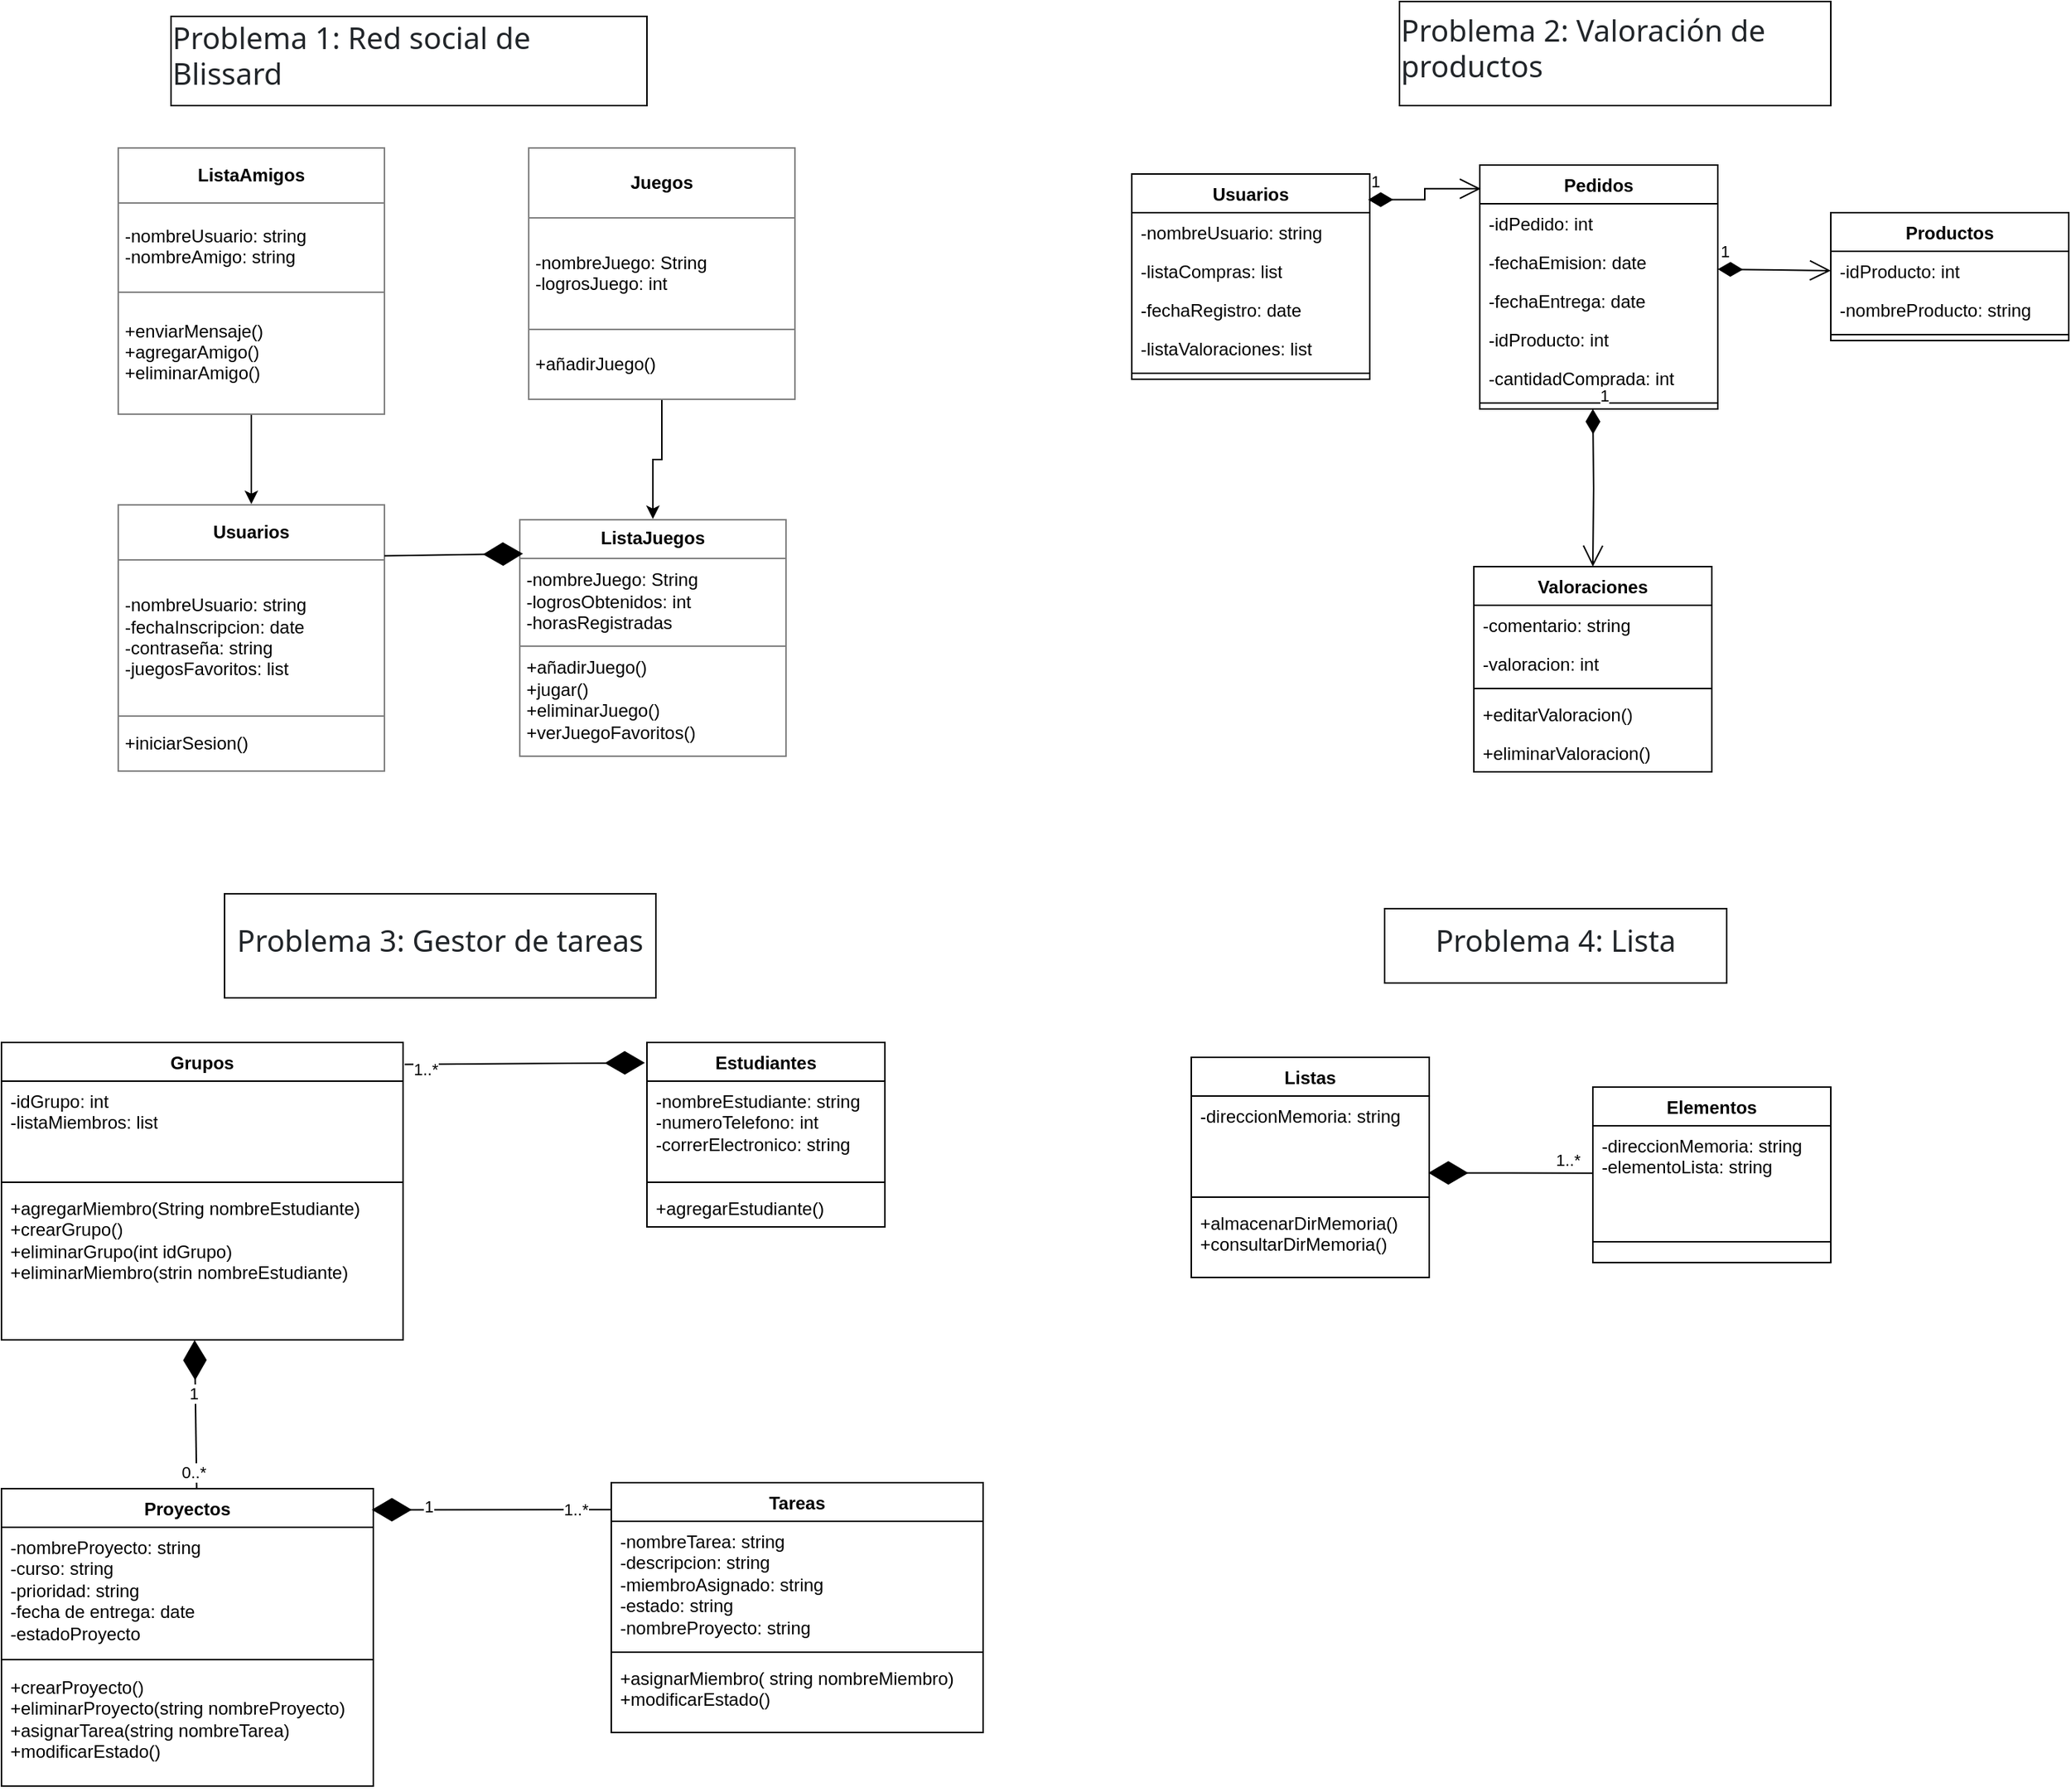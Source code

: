 <mxfile version="28.1.0">
  <diagram name="Página-1" id="cwqBbZXwODbAIImiOwo6">
    <mxGraphModel dx="3258" dy="1533" grid="1" gridSize="10" guides="1" tooltips="1" connect="1" arrows="1" fold="1" page="1" pageScale="1" pageWidth="827" pageHeight="1169" math="0" shadow="0">
      <root>
        <mxCell id="0" />
        <mxCell id="1" parent="0" />
        <mxCell id="IPTkql8gO6ZYLA25Yjjt-1" value="&lt;table border=&quot;1&quot; width=&quot;100%&quot; height=&quot;100%&quot; cellpadding=&quot;4&quot; style=&quot;width:100%;height:100%;border-collapse:collapse;&quot;&gt;&lt;tbody&gt;&lt;tr&gt;&lt;th align=&quot;center&quot;&gt;&lt;b&gt;Usuarios&lt;/b&gt;&lt;/th&gt;&lt;/tr&gt;&lt;tr&gt;&lt;td&gt;-nombreUsuario: string&lt;br&gt;-fechaInscripcion: date&lt;br&gt;-contraseña: string&lt;br&gt;-juegosFavoritos: list&lt;/td&gt;&lt;/tr&gt;&lt;tr&gt;&lt;td&gt;+iniciarSesion()&lt;/td&gt;&lt;/tr&gt;&lt;/tbody&gt;&lt;/table&gt;" style="text;html=1;whiteSpace=wrap;strokeColor=none;fillColor=none;overflow=fill;" parent="1" vertex="1">
          <mxGeometry x="238" y="938" width="180" height="180" as="geometry" />
        </mxCell>
        <mxCell id="No0UDYAsq_SFnuPjkSmY-7" value="Listas" style="swimlane;fontStyle=1;align=center;verticalAlign=top;childLayout=stackLayout;horizontal=1;startSize=26;horizontalStack=0;resizeParent=1;resizeParentMax=0;resizeLast=0;collapsible=1;marginBottom=0;whiteSpace=wrap;html=1;" vertex="1" parent="1">
          <mxGeometry x="960" y="1310" width="160" height="148" as="geometry">
            <mxRectangle x="270" y="710" width="100" height="30" as="alternateBounds" />
          </mxGeometry>
        </mxCell>
        <mxCell id="No0UDYAsq_SFnuPjkSmY-8" value="-direccionMemoria: string&lt;div&gt;&lt;br&gt;&lt;/div&gt;&lt;div&gt;&lt;br&gt;&lt;/div&gt;&lt;div&gt;&lt;br&gt;&lt;/div&gt;" style="text;strokeColor=none;fillColor=none;align=left;verticalAlign=top;spacingLeft=4;spacingRight=4;overflow=hidden;rotatable=0;points=[[0,0.5],[1,0.5]];portConstraint=eastwest;whiteSpace=wrap;html=1;" vertex="1" parent="No0UDYAsq_SFnuPjkSmY-7">
          <mxGeometry y="26" width="160" height="64" as="geometry" />
        </mxCell>
        <mxCell id="No0UDYAsq_SFnuPjkSmY-9" value="" style="line;strokeWidth=1;fillColor=none;align=left;verticalAlign=middle;spacingTop=-1;spacingLeft=3;spacingRight=3;rotatable=0;labelPosition=right;points=[];portConstraint=eastwest;strokeColor=inherit;" vertex="1" parent="No0UDYAsq_SFnuPjkSmY-7">
          <mxGeometry y="90" width="160" height="8" as="geometry" />
        </mxCell>
        <mxCell id="No0UDYAsq_SFnuPjkSmY-10" value="+almacenarDirMemoria()&lt;div&gt;+consultarDirMemoria()&lt;/div&gt;&lt;div&gt;&lt;br&gt;&lt;/div&gt;" style="text;strokeColor=none;fillColor=none;align=left;verticalAlign=top;spacingLeft=4;spacingRight=4;overflow=hidden;rotatable=0;points=[[0,0.5],[1,0.5]];portConstraint=eastwest;whiteSpace=wrap;html=1;" vertex="1" parent="No0UDYAsq_SFnuPjkSmY-7">
          <mxGeometry y="98" width="160" height="50" as="geometry" />
        </mxCell>
        <mxCell id="No0UDYAsq_SFnuPjkSmY-11" value="Elementos" style="swimlane;fontStyle=1;align=center;verticalAlign=top;childLayout=stackLayout;horizontal=1;startSize=26;horizontalStack=0;resizeParent=1;resizeParentMax=0;resizeLast=0;collapsible=1;marginBottom=0;whiteSpace=wrap;html=1;" vertex="1" parent="1">
          <mxGeometry x="1230" y="1330" width="160" height="118" as="geometry">
            <mxRectangle x="270" y="710" width="100" height="30" as="alternateBounds" />
          </mxGeometry>
        </mxCell>
        <mxCell id="No0UDYAsq_SFnuPjkSmY-12" value="-direccionMemoria: string&lt;div&gt;-elementoLista: string&lt;/div&gt;&lt;div&gt;&lt;br&gt;&lt;/div&gt;&lt;div&gt;&lt;br&gt;&lt;/div&gt;" style="text;strokeColor=none;fillColor=none;align=left;verticalAlign=top;spacingLeft=4;spacingRight=4;overflow=hidden;rotatable=0;points=[[0,0.5],[1,0.5]];portConstraint=eastwest;whiteSpace=wrap;html=1;" vertex="1" parent="No0UDYAsq_SFnuPjkSmY-11">
          <mxGeometry y="26" width="160" height="64" as="geometry" />
        </mxCell>
        <mxCell id="No0UDYAsq_SFnuPjkSmY-13" value="" style="line;strokeWidth=1;fillColor=none;align=left;verticalAlign=middle;spacingTop=-1;spacingLeft=3;spacingRight=3;rotatable=0;labelPosition=right;points=[];portConstraint=eastwest;strokeColor=inherit;" vertex="1" parent="No0UDYAsq_SFnuPjkSmY-11">
          <mxGeometry y="90" width="160" height="28" as="geometry" />
        </mxCell>
        <mxCell id="No0UDYAsq_SFnuPjkSmY-15" value="Usuarios" style="swimlane;fontStyle=1;align=center;verticalAlign=top;childLayout=stackLayout;horizontal=1;startSize=26;horizontalStack=0;resizeParent=1;resizeParentMax=0;resizeLast=0;collapsible=1;marginBottom=0;whiteSpace=wrap;html=1;" vertex="1" parent="1">
          <mxGeometry x="920" y="716" width="160" height="138" as="geometry" />
        </mxCell>
        <mxCell id="No0UDYAsq_SFnuPjkSmY-16" value="-nombreUsuario: string" style="text;strokeColor=none;fillColor=none;align=left;verticalAlign=top;spacingLeft=4;spacingRight=4;overflow=hidden;rotatable=0;points=[[0,0.5],[1,0.5]];portConstraint=eastwest;whiteSpace=wrap;html=1;" vertex="1" parent="No0UDYAsq_SFnuPjkSmY-15">
          <mxGeometry y="26" width="160" height="26" as="geometry" />
        </mxCell>
        <mxCell id="No0UDYAsq_SFnuPjkSmY-22" value="-listaCompras: list" style="text;strokeColor=none;fillColor=none;align=left;verticalAlign=top;spacingLeft=4;spacingRight=4;overflow=hidden;rotatable=0;points=[[0,0.5],[1,0.5]];portConstraint=eastwest;whiteSpace=wrap;html=1;" vertex="1" parent="No0UDYAsq_SFnuPjkSmY-15">
          <mxGeometry y="52" width="160" height="26" as="geometry" />
        </mxCell>
        <mxCell id="No0UDYAsq_SFnuPjkSmY-23" value="-fechaRegistro: date" style="text;strokeColor=none;fillColor=none;align=left;verticalAlign=top;spacingLeft=4;spacingRight=4;overflow=hidden;rotatable=0;points=[[0,0.5],[1,0.5]];portConstraint=eastwest;whiteSpace=wrap;html=1;" vertex="1" parent="No0UDYAsq_SFnuPjkSmY-15">
          <mxGeometry y="78" width="160" height="26" as="geometry" />
        </mxCell>
        <mxCell id="No0UDYAsq_SFnuPjkSmY-25" value="-listaValoraciones: list" style="text;strokeColor=none;fillColor=none;align=left;verticalAlign=top;spacingLeft=4;spacingRight=4;overflow=hidden;rotatable=0;points=[[0,0.5],[1,0.5]];portConstraint=eastwest;whiteSpace=wrap;html=1;" vertex="1" parent="No0UDYAsq_SFnuPjkSmY-15">
          <mxGeometry y="104" width="160" height="26" as="geometry" />
        </mxCell>
        <mxCell id="No0UDYAsq_SFnuPjkSmY-17" value="" style="line;strokeWidth=1;fillColor=none;align=left;verticalAlign=middle;spacingTop=-1;spacingLeft=3;spacingRight=3;rotatable=0;labelPosition=right;points=[];portConstraint=eastwest;strokeColor=inherit;" vertex="1" parent="No0UDYAsq_SFnuPjkSmY-15">
          <mxGeometry y="130" width="160" height="8" as="geometry" />
        </mxCell>
        <mxCell id="No0UDYAsq_SFnuPjkSmY-26" value="Pedidos" style="swimlane;fontStyle=1;align=center;verticalAlign=top;childLayout=stackLayout;horizontal=1;startSize=26;horizontalStack=0;resizeParent=1;resizeParentMax=0;resizeLast=0;collapsible=1;marginBottom=0;whiteSpace=wrap;html=1;" vertex="1" parent="1">
          <mxGeometry x="1154" y="710" width="160" height="164" as="geometry" />
        </mxCell>
        <mxCell id="No0UDYAsq_SFnuPjkSmY-31" value="-idPedido: int" style="text;strokeColor=none;fillColor=none;align=left;verticalAlign=top;spacingLeft=4;spacingRight=4;overflow=hidden;rotatable=0;points=[[0,0.5],[1,0.5]];portConstraint=eastwest;whiteSpace=wrap;html=1;" vertex="1" parent="No0UDYAsq_SFnuPjkSmY-26">
          <mxGeometry y="26" width="160" height="26" as="geometry" />
        </mxCell>
        <mxCell id="No0UDYAsq_SFnuPjkSmY-27" value="-fechaEmision: date" style="text;strokeColor=none;fillColor=none;align=left;verticalAlign=top;spacingLeft=4;spacingRight=4;overflow=hidden;rotatable=0;points=[[0,0.5],[1,0.5]];portConstraint=eastwest;whiteSpace=wrap;html=1;" vertex="1" parent="No0UDYAsq_SFnuPjkSmY-26">
          <mxGeometry y="52" width="160" height="26" as="geometry" />
        </mxCell>
        <mxCell id="No0UDYAsq_SFnuPjkSmY-30" value="-fechaEntrega: date" style="text;strokeColor=none;fillColor=none;align=left;verticalAlign=top;spacingLeft=4;spacingRight=4;overflow=hidden;rotatable=0;points=[[0,0.5],[1,0.5]];portConstraint=eastwest;whiteSpace=wrap;html=1;" vertex="1" parent="No0UDYAsq_SFnuPjkSmY-26">
          <mxGeometry y="78" width="160" height="26" as="geometry" />
        </mxCell>
        <mxCell id="No0UDYAsq_SFnuPjkSmY-32" value="-idProducto: int" style="text;strokeColor=none;fillColor=none;align=left;verticalAlign=top;spacingLeft=4;spacingRight=4;overflow=hidden;rotatable=0;points=[[0,0.5],[1,0.5]];portConstraint=eastwest;whiteSpace=wrap;html=1;" vertex="1" parent="No0UDYAsq_SFnuPjkSmY-26">
          <mxGeometry y="104" width="160" height="26" as="geometry" />
        </mxCell>
        <mxCell id="No0UDYAsq_SFnuPjkSmY-33" value="-cantidadComprada: int" style="text;strokeColor=none;fillColor=none;align=left;verticalAlign=top;spacingLeft=4;spacingRight=4;overflow=hidden;rotatable=0;points=[[0,0.5],[1,0.5]];portConstraint=eastwest;whiteSpace=wrap;html=1;" vertex="1" parent="No0UDYAsq_SFnuPjkSmY-26">
          <mxGeometry y="130" width="160" height="26" as="geometry" />
        </mxCell>
        <mxCell id="No0UDYAsq_SFnuPjkSmY-28" value="" style="line;strokeWidth=1;fillColor=none;align=left;verticalAlign=middle;spacingTop=-1;spacingLeft=3;spacingRight=3;rotatable=0;labelPosition=right;points=[];portConstraint=eastwest;strokeColor=inherit;" vertex="1" parent="No0UDYAsq_SFnuPjkSmY-26">
          <mxGeometry y="156" width="160" height="8" as="geometry" />
        </mxCell>
        <mxCell id="No0UDYAsq_SFnuPjkSmY-34" value="Productos" style="swimlane;fontStyle=1;align=center;verticalAlign=top;childLayout=stackLayout;horizontal=1;startSize=26;horizontalStack=0;resizeParent=1;resizeParentMax=0;resizeLast=0;collapsible=1;marginBottom=0;whiteSpace=wrap;html=1;" vertex="1" parent="1">
          <mxGeometry x="1390" y="742" width="160" height="86" as="geometry" />
        </mxCell>
        <mxCell id="No0UDYAsq_SFnuPjkSmY-35" value="-idProducto: int" style="text;strokeColor=none;fillColor=none;align=left;verticalAlign=top;spacingLeft=4;spacingRight=4;overflow=hidden;rotatable=0;points=[[0,0.5],[1,0.5]];portConstraint=eastwest;whiteSpace=wrap;html=1;" vertex="1" parent="No0UDYAsq_SFnuPjkSmY-34">
          <mxGeometry y="26" width="160" height="26" as="geometry" />
        </mxCell>
        <mxCell id="No0UDYAsq_SFnuPjkSmY-38" value="-nombreProducto: string" style="text;strokeColor=none;fillColor=none;align=left;verticalAlign=top;spacingLeft=4;spacingRight=4;overflow=hidden;rotatable=0;points=[[0,0.5],[1,0.5]];portConstraint=eastwest;whiteSpace=wrap;html=1;" vertex="1" parent="No0UDYAsq_SFnuPjkSmY-34">
          <mxGeometry y="52" width="160" height="26" as="geometry" />
        </mxCell>
        <mxCell id="No0UDYAsq_SFnuPjkSmY-36" value="" style="line;strokeWidth=1;fillColor=none;align=left;verticalAlign=middle;spacingTop=-1;spacingLeft=3;spacingRight=3;rotatable=0;labelPosition=right;points=[];portConstraint=eastwest;strokeColor=inherit;" vertex="1" parent="No0UDYAsq_SFnuPjkSmY-34">
          <mxGeometry y="78" width="160" height="8" as="geometry" />
        </mxCell>
        <mxCell id="No0UDYAsq_SFnuPjkSmY-39" value="Valoraciones" style="swimlane;fontStyle=1;align=center;verticalAlign=top;childLayout=stackLayout;horizontal=1;startSize=26;horizontalStack=0;resizeParent=1;resizeParentMax=0;resizeLast=0;collapsible=1;marginBottom=0;whiteSpace=wrap;html=1;" vertex="1" parent="1">
          <mxGeometry x="1150" y="980" width="160" height="138" as="geometry" />
        </mxCell>
        <mxCell id="No0UDYAsq_SFnuPjkSmY-40" value="-comentario: string" style="text;strokeColor=none;fillColor=none;align=left;verticalAlign=top;spacingLeft=4;spacingRight=4;overflow=hidden;rotatable=0;points=[[0,0.5],[1,0.5]];portConstraint=eastwest;whiteSpace=wrap;html=1;" vertex="1" parent="No0UDYAsq_SFnuPjkSmY-39">
          <mxGeometry y="26" width="160" height="26" as="geometry" />
        </mxCell>
        <mxCell id="No0UDYAsq_SFnuPjkSmY-43" value="-valoracion: int" style="text;strokeColor=none;fillColor=none;align=left;verticalAlign=top;spacingLeft=4;spacingRight=4;overflow=hidden;rotatable=0;points=[[0,0.5],[1,0.5]];portConstraint=eastwest;whiteSpace=wrap;html=1;" vertex="1" parent="No0UDYAsq_SFnuPjkSmY-39">
          <mxGeometry y="52" width="160" height="26" as="geometry" />
        </mxCell>
        <mxCell id="No0UDYAsq_SFnuPjkSmY-41" value="" style="line;strokeWidth=1;fillColor=none;align=left;verticalAlign=middle;spacingTop=-1;spacingLeft=3;spacingRight=3;rotatable=0;labelPosition=right;points=[];portConstraint=eastwest;strokeColor=inherit;" vertex="1" parent="No0UDYAsq_SFnuPjkSmY-39">
          <mxGeometry y="78" width="160" height="8" as="geometry" />
        </mxCell>
        <mxCell id="No0UDYAsq_SFnuPjkSmY-42" value="+editarValoracion()" style="text;strokeColor=none;fillColor=none;align=left;verticalAlign=top;spacingLeft=4;spacingRight=4;overflow=hidden;rotatable=0;points=[[0,0.5],[1,0.5]];portConstraint=eastwest;whiteSpace=wrap;html=1;" vertex="1" parent="No0UDYAsq_SFnuPjkSmY-39">
          <mxGeometry y="86" width="160" height="26" as="geometry" />
        </mxCell>
        <mxCell id="No0UDYAsq_SFnuPjkSmY-24" value="+eliminarValoracion()" style="text;strokeColor=none;fillColor=none;align=left;verticalAlign=top;spacingLeft=4;spacingRight=4;overflow=hidden;rotatable=0;points=[[0,0.5],[1,0.5]];portConstraint=eastwest;whiteSpace=wrap;html=1;" vertex="1" parent="No0UDYAsq_SFnuPjkSmY-39">
          <mxGeometry y="112" width="160" height="26" as="geometry" />
        </mxCell>
        <mxCell id="No0UDYAsq_SFnuPjkSmY-45" value="1" style="endArrow=open;html=1;endSize=12;startArrow=diamondThin;startSize=14;startFill=1;edgeStyle=orthogonalEdgeStyle;align=left;verticalAlign=bottom;rounded=0;exitX=0.993;exitY=0.125;exitDx=0;exitDy=0;exitPerimeter=0;entryX=0.004;entryY=0.097;entryDx=0;entryDy=0;entryPerimeter=0;" edge="1" parent="1" source="No0UDYAsq_SFnuPjkSmY-15" target="No0UDYAsq_SFnuPjkSmY-26">
          <mxGeometry x="-1" y="3" relative="1" as="geometry">
            <mxPoint x="1050" y="770" as="sourcePoint" />
            <mxPoint x="1160" y="770" as="targetPoint" />
          </mxGeometry>
        </mxCell>
        <mxCell id="No0UDYAsq_SFnuPjkSmY-46" value="1" style="endArrow=open;html=1;endSize=12;startArrow=diamondThin;startSize=14;startFill=1;edgeStyle=orthogonalEdgeStyle;align=left;verticalAlign=bottom;rounded=0;entryX=0.5;entryY=0;entryDx=0;entryDy=0;" edge="1" parent="1" target="No0UDYAsq_SFnuPjkSmY-39">
          <mxGeometry x="-1" y="3" relative="1" as="geometry">
            <mxPoint x="1230" y="874" as="sourcePoint" />
            <mxPoint x="1340" y="874" as="targetPoint" />
          </mxGeometry>
        </mxCell>
        <mxCell id="No0UDYAsq_SFnuPjkSmY-47" value="1" style="endArrow=open;html=1;endSize=12;startArrow=diamondThin;startSize=14;startFill=1;edgeStyle=orthogonalEdgeStyle;align=left;verticalAlign=bottom;rounded=0;entryX=0;entryY=0.5;entryDx=0;entryDy=0;" edge="1" parent="1" target="No0UDYAsq_SFnuPjkSmY-35">
          <mxGeometry x="-1" y="3" relative="1" as="geometry">
            <mxPoint x="1314" y="780" as="sourcePoint" />
            <mxPoint x="1318" y="886" as="targetPoint" />
          </mxGeometry>
        </mxCell>
        <mxCell id="No0UDYAsq_SFnuPjkSmY-49" value="Grupos" style="swimlane;fontStyle=1;align=center;verticalAlign=top;childLayout=stackLayout;horizontal=1;startSize=26;horizontalStack=0;resizeParent=1;resizeParentMax=0;resizeLast=0;collapsible=1;marginBottom=0;whiteSpace=wrap;html=1;" vertex="1" parent="1">
          <mxGeometry x="160" y="1300" width="270" height="200" as="geometry">
            <mxRectangle x="270" y="710" width="100" height="30" as="alternateBounds" />
          </mxGeometry>
        </mxCell>
        <mxCell id="No0UDYAsq_SFnuPjkSmY-50" value="&lt;div&gt;-idGrupo: int&lt;/div&gt;&lt;div&gt;-listaMiembros: list&lt;/div&gt;" style="text;strokeColor=none;fillColor=none;align=left;verticalAlign=top;spacingLeft=4;spacingRight=4;overflow=hidden;rotatable=0;points=[[0,0.5],[1,0.5]];portConstraint=eastwest;whiteSpace=wrap;html=1;" vertex="1" parent="No0UDYAsq_SFnuPjkSmY-49">
          <mxGeometry y="26" width="270" height="64" as="geometry" />
        </mxCell>
        <mxCell id="No0UDYAsq_SFnuPjkSmY-51" value="" style="line;strokeWidth=1;fillColor=none;align=left;verticalAlign=middle;spacingTop=-1;spacingLeft=3;spacingRight=3;rotatable=0;labelPosition=right;points=[];portConstraint=eastwest;strokeColor=inherit;" vertex="1" parent="No0UDYAsq_SFnuPjkSmY-49">
          <mxGeometry y="90" width="270" height="8" as="geometry" />
        </mxCell>
        <mxCell id="No0UDYAsq_SFnuPjkSmY-52" value="&lt;div&gt;+agregarMiembro(String nombreEstudiante)&lt;/div&gt;&lt;div&gt;+crearGrupo()&lt;/div&gt;&lt;div&gt;+eliminarGrupo(int idGrupo)&lt;/div&gt;&lt;div&gt;+eliminarMiembro(strin nombreEstudiante)&lt;/div&gt;" style="text;strokeColor=none;fillColor=none;align=left;verticalAlign=top;spacingLeft=4;spacingRight=4;overflow=hidden;rotatable=0;points=[[0,0.5],[1,0.5]];portConstraint=eastwest;whiteSpace=wrap;html=1;" vertex="1" parent="No0UDYAsq_SFnuPjkSmY-49">
          <mxGeometry y="98" width="270" height="102" as="geometry" />
        </mxCell>
        <mxCell id="No0UDYAsq_SFnuPjkSmY-53" value="Estudiantes" style="swimlane;fontStyle=1;align=center;verticalAlign=top;childLayout=stackLayout;horizontal=1;startSize=26;horizontalStack=0;resizeParent=1;resizeParentMax=0;resizeLast=0;collapsible=1;marginBottom=0;whiteSpace=wrap;html=1;" vertex="1" parent="1">
          <mxGeometry x="594" y="1300" width="160" height="124" as="geometry">
            <mxRectangle x="270" y="710" width="100" height="30" as="alternateBounds" />
          </mxGeometry>
        </mxCell>
        <mxCell id="No0UDYAsq_SFnuPjkSmY-54" value="&lt;div&gt;-nombreEstudiante: string&lt;/div&gt;&lt;div&gt;-numeroTelefono: int&lt;/div&gt;&lt;div&gt;-correrElectronico: string&lt;/div&gt;" style="text;strokeColor=none;fillColor=none;align=left;verticalAlign=top;spacingLeft=4;spacingRight=4;overflow=hidden;rotatable=0;points=[[0,0.5],[1,0.5]];portConstraint=eastwest;whiteSpace=wrap;html=1;" vertex="1" parent="No0UDYAsq_SFnuPjkSmY-53">
          <mxGeometry y="26" width="160" height="64" as="geometry" />
        </mxCell>
        <mxCell id="No0UDYAsq_SFnuPjkSmY-55" value="" style="line;strokeWidth=1;fillColor=none;align=left;verticalAlign=middle;spacingTop=-1;spacingLeft=3;spacingRight=3;rotatable=0;labelPosition=right;points=[];portConstraint=eastwest;strokeColor=inherit;" vertex="1" parent="No0UDYAsq_SFnuPjkSmY-53">
          <mxGeometry y="90" width="160" height="8" as="geometry" />
        </mxCell>
        <mxCell id="No0UDYAsq_SFnuPjkSmY-66" value="+agregarEstudiante()" style="text;strokeColor=none;fillColor=none;align=left;verticalAlign=top;spacingLeft=4;spacingRight=4;overflow=hidden;rotatable=0;points=[[0,0.5],[1,0.5]];portConstraint=eastwest;whiteSpace=wrap;html=1;" vertex="1" parent="No0UDYAsq_SFnuPjkSmY-53">
          <mxGeometry y="98" width="160" height="26" as="geometry" />
        </mxCell>
        <mxCell id="No0UDYAsq_SFnuPjkSmY-57" value="Proyectos" style="swimlane;fontStyle=1;align=center;verticalAlign=top;childLayout=stackLayout;horizontal=1;startSize=26;horizontalStack=0;resizeParent=1;resizeParentMax=0;resizeLast=0;collapsible=1;marginBottom=0;whiteSpace=wrap;html=1;" vertex="1" parent="1">
          <mxGeometry x="160" y="1600" width="250" height="200" as="geometry">
            <mxRectangle x="270" y="710" width="100" height="30" as="alternateBounds" />
          </mxGeometry>
        </mxCell>
        <mxCell id="No0UDYAsq_SFnuPjkSmY-58" value="&lt;div&gt;-nombreProyecto: string&lt;/div&gt;&lt;div&gt;-curso: string&lt;/div&gt;&lt;div&gt;-prioridad: string&lt;/div&gt;&lt;div&gt;-fecha de entrega: date&lt;/div&gt;&lt;div&gt;-estadoProyecto&lt;/div&gt;" style="text;strokeColor=none;fillColor=none;align=left;verticalAlign=top;spacingLeft=4;spacingRight=4;overflow=hidden;rotatable=0;points=[[0,0.5],[1,0.5]];portConstraint=eastwest;whiteSpace=wrap;html=1;" vertex="1" parent="No0UDYAsq_SFnuPjkSmY-57">
          <mxGeometry y="26" width="250" height="84" as="geometry" />
        </mxCell>
        <mxCell id="No0UDYAsq_SFnuPjkSmY-59" value="" style="line;strokeWidth=1;fillColor=none;align=left;verticalAlign=middle;spacingTop=-1;spacingLeft=3;spacingRight=3;rotatable=0;labelPosition=right;points=[];portConstraint=eastwest;strokeColor=inherit;" vertex="1" parent="No0UDYAsq_SFnuPjkSmY-57">
          <mxGeometry y="110" width="250" height="10" as="geometry" />
        </mxCell>
        <mxCell id="No0UDYAsq_SFnuPjkSmY-60" value="+crearProyecto()&lt;div&gt;+eliminarProyecto(string nombreProyecto)&lt;/div&gt;&lt;div&gt;+asignarTarea(string nombreTarea)&lt;/div&gt;&lt;div&gt;+modificarEstado()&lt;/div&gt;" style="text;strokeColor=none;fillColor=none;align=left;verticalAlign=top;spacingLeft=4;spacingRight=4;overflow=hidden;rotatable=0;points=[[0,0.5],[1,0.5]];portConstraint=eastwest;whiteSpace=wrap;html=1;" vertex="1" parent="No0UDYAsq_SFnuPjkSmY-57">
          <mxGeometry y="120" width="250" height="80" as="geometry" />
        </mxCell>
        <mxCell id="No0UDYAsq_SFnuPjkSmY-61" value="Tareas" style="swimlane;fontStyle=1;align=center;verticalAlign=top;childLayout=stackLayout;horizontal=1;startSize=26;horizontalStack=0;resizeParent=1;resizeParentMax=0;resizeLast=0;collapsible=1;marginBottom=0;whiteSpace=wrap;html=1;" vertex="1" parent="1">
          <mxGeometry x="570" y="1596" width="250" height="168" as="geometry">
            <mxRectangle x="270" y="710" width="100" height="30" as="alternateBounds" />
          </mxGeometry>
        </mxCell>
        <mxCell id="No0UDYAsq_SFnuPjkSmY-62" value="&lt;div&gt;-nombreTarea: string&lt;/div&gt;&lt;div&gt;-descripcion: string&lt;/div&gt;&lt;div&gt;-miembroAsignado: string&lt;/div&gt;&lt;div&gt;-estado: string&lt;/div&gt;&lt;div&gt;-nombreProyecto: string&lt;/div&gt;" style="text;strokeColor=none;fillColor=none;align=left;verticalAlign=top;spacingLeft=4;spacingRight=4;overflow=hidden;rotatable=0;points=[[0,0.5],[1,0.5]];portConstraint=eastwest;whiteSpace=wrap;html=1;" vertex="1" parent="No0UDYAsq_SFnuPjkSmY-61">
          <mxGeometry y="26" width="250" height="84" as="geometry" />
        </mxCell>
        <mxCell id="No0UDYAsq_SFnuPjkSmY-63" value="" style="line;strokeWidth=1;fillColor=none;align=left;verticalAlign=middle;spacingTop=-1;spacingLeft=3;spacingRight=3;rotatable=0;labelPosition=right;points=[];portConstraint=eastwest;strokeColor=inherit;" vertex="1" parent="No0UDYAsq_SFnuPjkSmY-61">
          <mxGeometry y="110" width="250" height="8" as="geometry" />
        </mxCell>
        <mxCell id="No0UDYAsq_SFnuPjkSmY-64" value="&lt;div&gt;+asignarMiembro( string nombreMiembro)&lt;/div&gt;&lt;div&gt;+modificarEstado()&lt;/div&gt;" style="text;strokeColor=none;fillColor=none;align=left;verticalAlign=top;spacingLeft=4;spacingRight=4;overflow=hidden;rotatable=0;points=[[0,0.5],[1,0.5]];portConstraint=eastwest;whiteSpace=wrap;html=1;" vertex="1" parent="No0UDYAsq_SFnuPjkSmY-61">
          <mxGeometry y="118" width="250" height="50" as="geometry" />
        </mxCell>
        <mxCell id="No0UDYAsq_SFnuPjkSmY-96" style="edgeStyle=orthogonalEdgeStyle;rounded=0;orthogonalLoop=1;jettySize=auto;html=1;entryX=0.5;entryY=0;entryDx=0;entryDy=0;" edge="1" parent="1" source="No0UDYAsq_SFnuPjkSmY-67" target="No0UDYAsq_SFnuPjkSmY-82">
          <mxGeometry relative="1" as="geometry" />
        </mxCell>
        <mxCell id="No0UDYAsq_SFnuPjkSmY-67" value="&lt;table border=&quot;1&quot; width=&quot;100%&quot; height=&quot;100%&quot; cellpadding=&quot;4&quot; style=&quot;width:100%;height:100%;border-collapse:collapse;&quot;&gt;&lt;tbody&gt;&lt;tr&gt;&lt;th align=&quot;center&quot;&gt;&lt;b&gt;Juegos&lt;/b&gt;&lt;/th&gt;&lt;/tr&gt;&lt;tr&gt;&lt;td&gt;-nombreJuego: String&lt;br&gt;-logrosJuego: int&lt;/td&gt;&lt;/tr&gt;&lt;tr&gt;&lt;td&gt;+añadirJuego()&lt;/td&gt;&lt;/tr&gt;&lt;/tbody&gt;&lt;/table&gt;" style="text;html=1;whiteSpace=wrap;strokeColor=none;fillColor=none;overflow=fill;" vertex="1" parent="1">
          <mxGeometry x="514" y="698" width="180" height="170" as="geometry" />
        </mxCell>
        <mxCell id="No0UDYAsq_SFnuPjkSmY-71" value="" style="endArrow=diamondThin;endFill=1;endSize=24;html=1;rounded=0;entryX=-0.009;entryY=0.11;entryDx=0;entryDy=0;entryPerimeter=0;exitX=1.004;exitY=0.074;exitDx=0;exitDy=0;exitPerimeter=0;" edge="1" parent="1" source="No0UDYAsq_SFnuPjkSmY-49" target="No0UDYAsq_SFnuPjkSmY-53">
          <mxGeometry width="160" relative="1" as="geometry">
            <mxPoint x="649.84" y="1315.996" as="sourcePoint" />
            <mxPoint x="490.0" y="1410.274" as="targetPoint" />
          </mxGeometry>
        </mxCell>
        <mxCell id="No0UDYAsq_SFnuPjkSmY-80" value="1..*" style="edgeLabel;html=1;align=center;verticalAlign=middle;resizable=0;points=[];" vertex="1" connectable="0" parent="No0UDYAsq_SFnuPjkSmY-71">
          <mxGeometry x="-0.835" y="-3" relative="1" as="geometry">
            <mxPoint as="offset" />
          </mxGeometry>
        </mxCell>
        <mxCell id="No0UDYAsq_SFnuPjkSmY-72" value="" style="endArrow=diamondThin;endFill=1;endSize=24;html=1;rounded=0;entryX=0.481;entryY=1.001;entryDx=0;entryDy=0;entryPerimeter=0;exitX=0.525;exitY=0.001;exitDx=0;exitDy=0;exitPerimeter=0;" edge="1" parent="1" source="No0UDYAsq_SFnuPjkSmY-57" target="No0UDYAsq_SFnuPjkSmY-52">
          <mxGeometry width="160" relative="1" as="geometry">
            <mxPoint x="260" y="1567" as="sourcePoint" />
            <mxPoint x="422" y="1566" as="targetPoint" />
          </mxGeometry>
        </mxCell>
        <mxCell id="No0UDYAsq_SFnuPjkSmY-77" value="0..*" style="edgeLabel;html=1;align=center;verticalAlign=middle;resizable=0;points=[];" vertex="1" connectable="0" parent="No0UDYAsq_SFnuPjkSmY-72">
          <mxGeometry x="-0.782" y="2" relative="1" as="geometry">
            <mxPoint as="offset" />
          </mxGeometry>
        </mxCell>
        <mxCell id="No0UDYAsq_SFnuPjkSmY-79" value="1" style="edgeLabel;html=1;align=center;verticalAlign=middle;resizable=0;points=[];" vertex="1" connectable="0" parent="No0UDYAsq_SFnuPjkSmY-72">
          <mxGeometry x="0.279" y="2" relative="1" as="geometry">
            <mxPoint as="offset" />
          </mxGeometry>
        </mxCell>
        <mxCell id="No0UDYAsq_SFnuPjkSmY-73" value="" style="endArrow=diamondThin;endFill=1;endSize=24;html=1;rounded=0;entryX=0.996;entryY=0.071;entryDx=0;entryDy=0;entryPerimeter=0;exitX=0.002;exitY=0.108;exitDx=0;exitDy=0;exitPerimeter=0;" edge="1" parent="1" source="No0UDYAsq_SFnuPjkSmY-61" target="No0UDYAsq_SFnuPjkSmY-57">
          <mxGeometry width="160" relative="1" as="geometry">
            <mxPoint x="481" y="1654" as="sourcePoint" />
            <mxPoint x="480" y="1554" as="targetPoint" />
          </mxGeometry>
        </mxCell>
        <mxCell id="No0UDYAsq_SFnuPjkSmY-76" value="1..*" style="edgeLabel;html=1;align=center;verticalAlign=middle;resizable=0;points=[];" vertex="1" connectable="0" parent="No0UDYAsq_SFnuPjkSmY-73">
          <mxGeometry x="-0.689" relative="1" as="geometry">
            <mxPoint as="offset" />
          </mxGeometry>
        </mxCell>
        <mxCell id="No0UDYAsq_SFnuPjkSmY-78" value="1" style="edgeLabel;html=1;align=center;verticalAlign=middle;resizable=0;points=[];" vertex="1" connectable="0" parent="No0UDYAsq_SFnuPjkSmY-73">
          <mxGeometry x="0.533" y="-2" relative="1" as="geometry">
            <mxPoint as="offset" />
          </mxGeometry>
        </mxCell>
        <mxCell id="No0UDYAsq_SFnuPjkSmY-74" value="" style="endArrow=diamondThin;endFill=1;endSize=24;html=1;rounded=0;entryX=0.996;entryY=0.807;entryDx=0;entryDy=0;entryPerimeter=0;" edge="1" parent="1" source="No0UDYAsq_SFnuPjkSmY-12" target="No0UDYAsq_SFnuPjkSmY-8">
          <mxGeometry width="160" relative="1" as="geometry">
            <mxPoint x="970" y="1360" as="sourcePoint" />
            <mxPoint x="1130" y="1360" as="targetPoint" />
          </mxGeometry>
        </mxCell>
        <mxCell id="No0UDYAsq_SFnuPjkSmY-75" value="1..*" style="edgeLabel;html=1;align=center;verticalAlign=middle;resizable=0;points=[];" vertex="1" connectable="0" parent="No0UDYAsq_SFnuPjkSmY-74">
          <mxGeometry x="-0.691" y="2" relative="1" as="geometry">
            <mxPoint y="-11" as="offset" />
          </mxGeometry>
        </mxCell>
        <mxCell id="No0UDYAsq_SFnuPjkSmY-82" value="&lt;table border=&quot;1&quot; width=&quot;100%&quot; height=&quot;100%&quot; cellpadding=&quot;4&quot; style=&quot;width:100%;height:100%;border-collapse:collapse;&quot;&gt;&lt;tbody&gt;&lt;tr&gt;&lt;th align=&quot;center&quot;&gt;&lt;b&gt;ListaJuegos&lt;/b&gt;&lt;/th&gt;&lt;/tr&gt;&lt;tr&gt;&lt;td&gt;-nombreJuego: String&lt;br&gt;-logrosObtenidos: int&lt;br&gt;-horasRegistradas&lt;/td&gt;&lt;/tr&gt;&lt;tr&gt;&lt;td&gt;+añadirJuego()&lt;br&gt;+jugar()&lt;br&gt;+eliminarJuego()&lt;br&gt;+verJuegoFavoritos()&lt;/td&gt;&lt;/tr&gt;&lt;/tbody&gt;&lt;/table&gt;" style="text;html=1;whiteSpace=wrap;strokeColor=none;fillColor=none;overflow=fill;" vertex="1" parent="1">
          <mxGeometry x="508" y="948" width="180" height="160" as="geometry" />
        </mxCell>
        <mxCell id="No0UDYAsq_SFnuPjkSmY-83" value="&lt;div&gt;&lt;br/&gt;&lt;/div&gt;" style="text;html=1;whiteSpace=wrap;strokeColor=none;fillColor=none;overflow=fill;" vertex="1" parent="1">
          <mxGeometry x="160" y="630" width="180" height="180" as="geometry" />
        </mxCell>
        <mxCell id="No0UDYAsq_SFnuPjkSmY-85" style="edgeStyle=orthogonalEdgeStyle;rounded=0;orthogonalLoop=1;jettySize=auto;html=1;" edge="1" parent="1" source="No0UDYAsq_SFnuPjkSmY-84" target="IPTkql8gO6ZYLA25Yjjt-1">
          <mxGeometry relative="1" as="geometry" />
        </mxCell>
        <mxCell id="No0UDYAsq_SFnuPjkSmY-84" value="&lt;table border=&quot;1&quot; width=&quot;100%&quot; height=&quot;100%&quot; cellpadding=&quot;4&quot; style=&quot;width:100%;height:100%;border-collapse:collapse;&quot;&gt;&lt;tbody&gt;&lt;tr&gt;&lt;th align=&quot;center&quot;&gt;ListaAmigos&lt;/th&gt;&lt;/tr&gt;&lt;tr&gt;&lt;td&gt;-nombreUsuario: string&lt;br&gt;-nombreAmigo: string&lt;/td&gt;&lt;/tr&gt;&lt;tr&gt;&lt;td&gt;+enviarMensaje()&lt;br&gt;+agregarAmigo()&lt;br&gt;+eliminarAmigo()&lt;/td&gt;&lt;/tr&gt;&lt;/tbody&gt;&lt;/table&gt;" style="text;html=1;whiteSpace=wrap;strokeColor=none;fillColor=none;overflow=fill;" vertex="1" parent="1">
          <mxGeometry x="238" y="698" width="180" height="180" as="geometry" />
        </mxCell>
        <mxCell id="No0UDYAsq_SFnuPjkSmY-89" value="" style="endArrow=diamondThin;endFill=1;endSize=24;html=1;rounded=0;entryX=0.015;entryY=0.146;entryDx=0;entryDy=0;entryPerimeter=0;exitX=0.997;exitY=0.193;exitDx=0;exitDy=0;exitPerimeter=0;" edge="1" parent="1" source="IPTkql8gO6ZYLA25Yjjt-1" target="No0UDYAsq_SFnuPjkSmY-82">
          <mxGeometry width="160" relative="1" as="geometry">
            <mxPoint x="488" y="928" as="sourcePoint" />
            <mxPoint x="648" y="928" as="targetPoint" />
          </mxGeometry>
        </mxCell>
        <mxCell id="No0UDYAsq_SFnuPjkSmY-92" value="&lt;h5 style=&quot;box-sizing: border-box; margin-top: 0px; margin-bottom: 8px; font-weight: 500; line-height: 1.2; color: rgb(33, 37, 41); font-size: 1.25rem; font-family: system-ui, -apple-system, &amp;quot;Segoe UI&amp;quot;, Roboto, &amp;quot;Helvetica Neue&amp;quot;, &amp;quot;Noto Sans&amp;quot;, &amp;quot;Liberation Sans&amp;quot;, Arial, sans-serif, &amp;quot;Apple Color Emoji&amp;quot;, &amp;quot;Segoe UI Emoji&amp;quot;, &amp;quot;Segoe UI Symbol&amp;quot;, &amp;quot;Noto Color Emoji&amp;quot;; text-align: start; background-color: rgb(255, 255, 255);&quot; id=&quot;yui_3_18_1_1_1755620659022_167&quot; class=&quot;card-title&quot;&gt;Problema 1: Red social de Blissard&lt;/h5&gt;" style="whiteSpace=wrap;html=1;" vertex="1" parent="1">
          <mxGeometry x="274" y="610" width="320" height="60" as="geometry" />
        </mxCell>
        <mxCell id="No0UDYAsq_SFnuPjkSmY-93" value="&lt;h5 style=&quot;box-sizing: border-box; margin-top: 0px; margin-bottom: 8px; font-weight: 500; line-height: 1.2; color: rgb(33, 37, 41); font-size: 1.25rem; font-family: system-ui, -apple-system, &amp;quot;Segoe UI&amp;quot;, Roboto, &amp;quot;Helvetica Neue&amp;quot;, &amp;quot;Noto Sans&amp;quot;, &amp;quot;Liberation Sans&amp;quot;, Arial, sans-serif, &amp;quot;Apple Color Emoji&amp;quot;, &amp;quot;Segoe UI Emoji&amp;quot;, &amp;quot;Segoe UI Symbol&amp;quot;, &amp;quot;Noto Color Emoji&amp;quot;; text-align: start; background-color: rgb(255, 255, 255);&quot; class=&quot;card-title&quot;&gt;Problema 2: Valoración de productos&lt;/h5&gt;" style="whiteSpace=wrap;html=1;" vertex="1" parent="1">
          <mxGeometry x="1100" y="600" width="290" height="70" as="geometry" />
        </mxCell>
        <mxCell id="No0UDYAsq_SFnuPjkSmY-94" value="&lt;h5 style=&quot;box-sizing: border-box; margin-top: 0px; margin-bottom: 8px; font-weight: 500; line-height: 1.2; color: rgb(33, 37, 41); font-size: 1.25rem; font-family: system-ui, -apple-system, &amp;quot;Segoe UI&amp;quot;, Roboto, &amp;quot;Helvetica Neue&amp;quot;, &amp;quot;Noto Sans&amp;quot;, &amp;quot;Liberation Sans&amp;quot;, Arial, sans-serif, &amp;quot;Apple Color Emoji&amp;quot;, &amp;quot;Segoe UI Emoji&amp;quot;, &amp;quot;Segoe UI Symbol&amp;quot;, &amp;quot;Noto Color Emoji&amp;quot;; text-align: start; background-color: rgb(255, 255, 255);&quot; class=&quot;card-title&quot;&gt;Problema 3: Gestor de tareas&lt;/h5&gt;" style="whiteSpace=wrap;html=1;" vertex="1" parent="1">
          <mxGeometry x="310" y="1200" width="290" height="70" as="geometry" />
        </mxCell>
        <mxCell id="No0UDYAsq_SFnuPjkSmY-95" value="&lt;h5 style=&quot;box-sizing: border-box; margin-top: 0px; margin-bottom: 8px; font-weight: 500; line-height: 1.2; color: rgb(33, 37, 41); font-size: 1.25rem; font-family: system-ui, -apple-system, &amp;quot;Segoe UI&amp;quot;, Roboto, &amp;quot;Helvetica Neue&amp;quot;, &amp;quot;Noto Sans&amp;quot;, &amp;quot;Liberation Sans&amp;quot;, Arial, sans-serif, &amp;quot;Apple Color Emoji&amp;quot;, &amp;quot;Segoe UI Emoji&amp;quot;, &amp;quot;Segoe UI Symbol&amp;quot;, &amp;quot;Noto Color Emoji&amp;quot;; text-align: start; background-color: rgb(255, 255, 255);&quot; class=&quot;card-title&quot;&gt;Problema 4: Lista&lt;/h5&gt;" style="whiteSpace=wrap;html=1;" vertex="1" parent="1">
          <mxGeometry x="1090" y="1210" width="230" height="50" as="geometry" />
        </mxCell>
      </root>
    </mxGraphModel>
  </diagram>
</mxfile>
